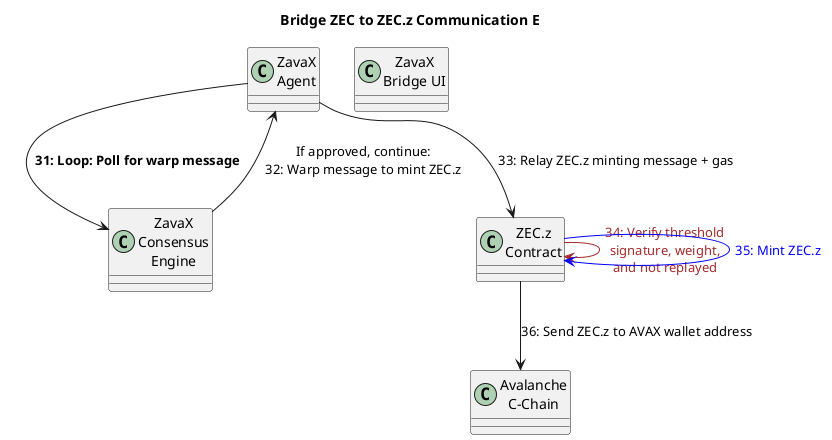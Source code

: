@startuml
title Bridge ZEC to ZEC.z Communication E
top to bottom direction

class "ZavaX\nAgent" as ZA 
class "ZavaX\nConsensus\nEngine" as ZCE
class "ZEC.z\nContract" as ZC
class "Avalanche\nC-Chain" as CC 
class "ZavaX\nBridge UI" as UI

ZA -down-> ZCE : **31: Loop: Poll for warp message**
ZCE -up-> ZA : If approved, continue:\n32: Warp message to mint ZEC.z
ZA -down-> ZC : 33: Relay ZEC.z minting message + gas
ZC -down-> ZC #brown : <color:brown>34: Verify threshold\n<color:brown>signature, weight,\n<color:brown>and not replayed
ZC -down-> ZC #blue : <color:blue>35: Mint ZEC.z
ZC -down-> CC : 36: Send ZEC.z to AVAX wallet address

@enduml
